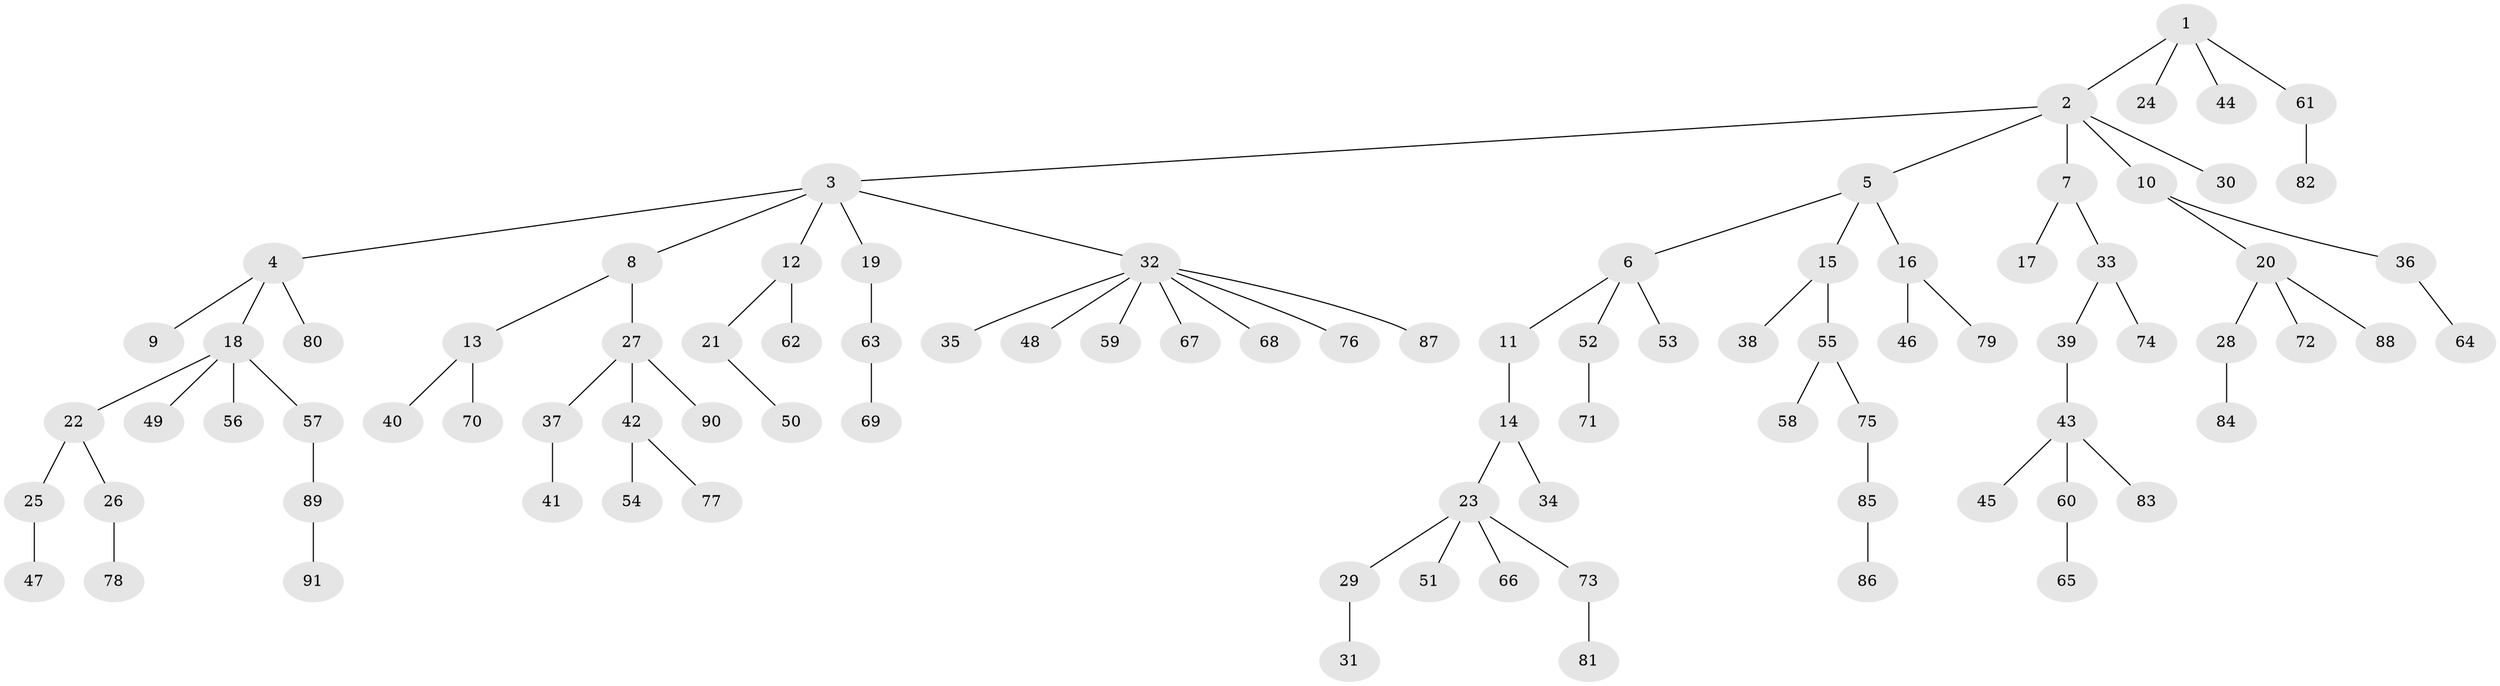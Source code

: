 // coarse degree distribution, {8: 0.01639344262295082, 6: 0.03278688524590164, 3: 0.08196721311475409, 5: 0.03278688524590164, 4: 0.06557377049180328, 2: 0.09836065573770492, 1: 0.6557377049180327, 7: 0.01639344262295082}
// Generated by graph-tools (version 1.1) at 2025/52/02/27/25 19:52:12]
// undirected, 91 vertices, 90 edges
graph export_dot {
graph [start="1"]
  node [color=gray90,style=filled];
  1;
  2;
  3;
  4;
  5;
  6;
  7;
  8;
  9;
  10;
  11;
  12;
  13;
  14;
  15;
  16;
  17;
  18;
  19;
  20;
  21;
  22;
  23;
  24;
  25;
  26;
  27;
  28;
  29;
  30;
  31;
  32;
  33;
  34;
  35;
  36;
  37;
  38;
  39;
  40;
  41;
  42;
  43;
  44;
  45;
  46;
  47;
  48;
  49;
  50;
  51;
  52;
  53;
  54;
  55;
  56;
  57;
  58;
  59;
  60;
  61;
  62;
  63;
  64;
  65;
  66;
  67;
  68;
  69;
  70;
  71;
  72;
  73;
  74;
  75;
  76;
  77;
  78;
  79;
  80;
  81;
  82;
  83;
  84;
  85;
  86;
  87;
  88;
  89;
  90;
  91;
  1 -- 2;
  1 -- 24;
  1 -- 44;
  1 -- 61;
  2 -- 3;
  2 -- 5;
  2 -- 7;
  2 -- 10;
  2 -- 30;
  3 -- 4;
  3 -- 8;
  3 -- 12;
  3 -- 19;
  3 -- 32;
  4 -- 9;
  4 -- 18;
  4 -- 80;
  5 -- 6;
  5 -- 15;
  5 -- 16;
  6 -- 11;
  6 -- 52;
  6 -- 53;
  7 -- 17;
  7 -- 33;
  8 -- 13;
  8 -- 27;
  10 -- 20;
  10 -- 36;
  11 -- 14;
  12 -- 21;
  12 -- 62;
  13 -- 40;
  13 -- 70;
  14 -- 23;
  14 -- 34;
  15 -- 38;
  15 -- 55;
  16 -- 46;
  16 -- 79;
  18 -- 22;
  18 -- 49;
  18 -- 56;
  18 -- 57;
  19 -- 63;
  20 -- 28;
  20 -- 72;
  20 -- 88;
  21 -- 50;
  22 -- 25;
  22 -- 26;
  23 -- 29;
  23 -- 51;
  23 -- 66;
  23 -- 73;
  25 -- 47;
  26 -- 78;
  27 -- 37;
  27 -- 42;
  27 -- 90;
  28 -- 84;
  29 -- 31;
  32 -- 35;
  32 -- 48;
  32 -- 59;
  32 -- 67;
  32 -- 68;
  32 -- 76;
  32 -- 87;
  33 -- 39;
  33 -- 74;
  36 -- 64;
  37 -- 41;
  39 -- 43;
  42 -- 54;
  42 -- 77;
  43 -- 45;
  43 -- 60;
  43 -- 83;
  52 -- 71;
  55 -- 58;
  55 -- 75;
  57 -- 89;
  60 -- 65;
  61 -- 82;
  63 -- 69;
  73 -- 81;
  75 -- 85;
  85 -- 86;
  89 -- 91;
}
